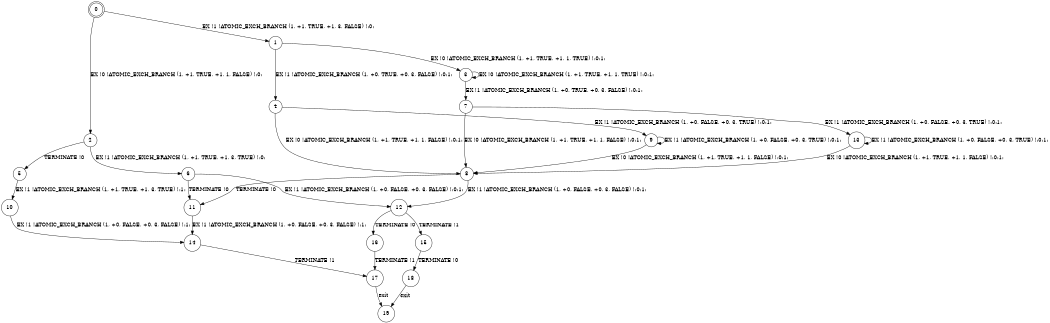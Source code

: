 digraph BCG {
size = "7, 10.5";
center = TRUE;
node [shape = circle];
0 [peripheries = 2];
0 -> 1 [label = "EX !1 !ATOMIC_EXCH_BRANCH (1, +1, TRUE, +1, 3, FALSE) !:0:"];
0 -> 2 [label = "EX !0 !ATOMIC_EXCH_BRANCH (1, +1, TRUE, +1, 1, FALSE) !:0:"];
1 -> 3 [label = "EX !0 !ATOMIC_EXCH_BRANCH (1, +1, TRUE, +1, 1, TRUE) !:0:1:"];
1 -> 4 [label = "EX !1 !ATOMIC_EXCH_BRANCH (1, +0, TRUE, +0, 3, FALSE) !:0:1:"];
2 -> 5 [label = "TERMINATE !0"];
2 -> 6 [label = "EX !1 !ATOMIC_EXCH_BRANCH (1, +1, TRUE, +1, 3, TRUE) !:0:"];
3 -> 7 [label = "EX !1 !ATOMIC_EXCH_BRANCH (1, +0, TRUE, +0, 3, FALSE) !:0:1:"];
3 -> 3 [label = "EX !0 !ATOMIC_EXCH_BRANCH (1, +1, TRUE, +1, 1, TRUE) !:0:1:"];
4 -> 8 [label = "EX !0 !ATOMIC_EXCH_BRANCH (1, +1, TRUE, +1, 1, FALSE) !:0:1:"];
4 -> 9 [label = "EX !1 !ATOMIC_EXCH_BRANCH (1, +0, FALSE, +0, 3, TRUE) !:0:1:"];
5 -> 10 [label = "EX !1 !ATOMIC_EXCH_BRANCH (1, +1, TRUE, +1, 3, TRUE) !:1:"];
6 -> 11 [label = "TERMINATE !0"];
6 -> 12 [label = "EX !1 !ATOMIC_EXCH_BRANCH (1, +0, FALSE, +0, 3, FALSE) !:0:1:"];
7 -> 13 [label = "EX !1 !ATOMIC_EXCH_BRANCH (1, +0, FALSE, +0, 3, TRUE) !:0:1:"];
7 -> 8 [label = "EX !0 !ATOMIC_EXCH_BRANCH (1, +1, TRUE, +1, 1, FALSE) !:0:1:"];
8 -> 11 [label = "TERMINATE !0"];
8 -> 12 [label = "EX !1 !ATOMIC_EXCH_BRANCH (1, +0, FALSE, +0, 3, FALSE) !:0:1:"];
9 -> 8 [label = "EX !0 !ATOMIC_EXCH_BRANCH (1, +1, TRUE, +1, 1, FALSE) !:0:1:"];
9 -> 9 [label = "EX !1 !ATOMIC_EXCH_BRANCH (1, +0, FALSE, +0, 3, TRUE) !:0:1:"];
10 -> 14 [label = "EX !1 !ATOMIC_EXCH_BRANCH (1, +0, FALSE, +0, 3, FALSE) !:1:"];
11 -> 14 [label = "EX !1 !ATOMIC_EXCH_BRANCH (1, +0, FALSE, +0, 3, FALSE) !:1:"];
12 -> 15 [label = "TERMINATE !1"];
12 -> 16 [label = "TERMINATE !0"];
13 -> 13 [label = "EX !1 !ATOMIC_EXCH_BRANCH (1, +0, FALSE, +0, 3, TRUE) !:0:1:"];
13 -> 8 [label = "EX !0 !ATOMIC_EXCH_BRANCH (1, +1, TRUE, +1, 1, FALSE) !:0:1:"];
14 -> 17 [label = "TERMINATE !1"];
15 -> 18 [label = "TERMINATE !0"];
16 -> 17 [label = "TERMINATE !1"];
17 -> 19 [label = "exit"];
18 -> 19 [label = "exit"];
}
